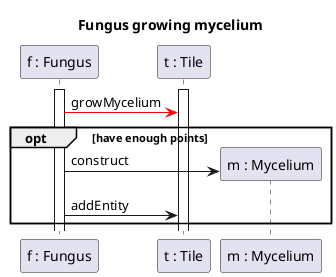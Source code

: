 @startuml Fungus growth

title Fungus growing mycelium

participant "f : Fungus" as F
participant "t : Tile" as T
participant "m : Mycelium" as M

activate F
activate T


F-[#red]>T : growMycelium
opt have enough points
F -> M ** : construct
F -> T : addEntity

end


@enduml